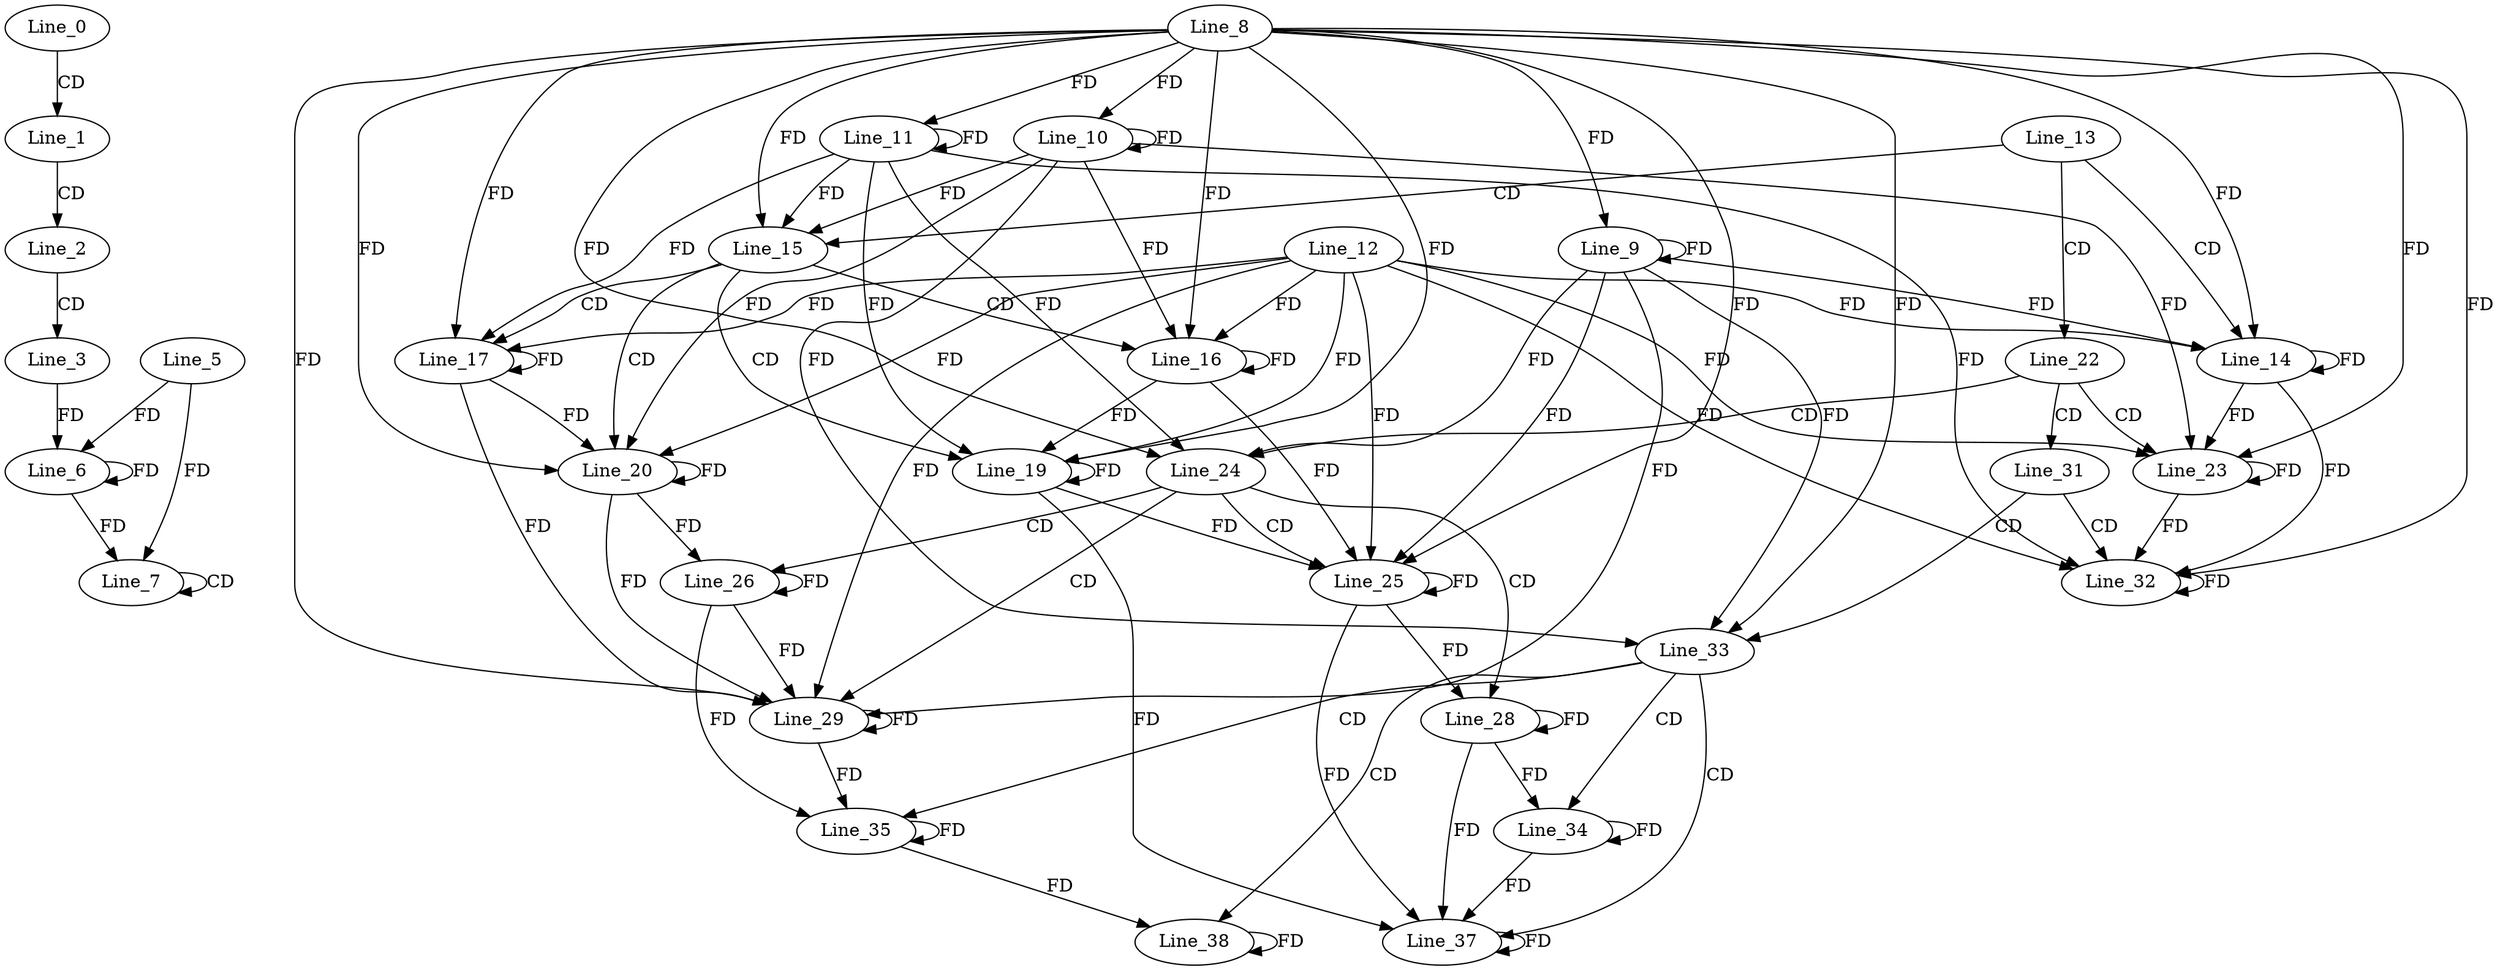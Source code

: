 digraph G {
  Line_0;
  Line_1;
  Line_2;
  Line_3;
  Line_5;
  Line_6;
  Line_6;
  Line_7;
  Line_7;
  Line_8;
  Line_9;
  Line_9;
  Line_10;
  Line_10;
  Line_11;
  Line_11;
  Line_13;
  Line_14;
  Line_12;
  Line_15;
  Line_16;
  Line_17;
  Line_19;
  Line_20;
  Line_22;
  Line_23;
  Line_24;
  Line_25;
  Line_26;
  Line_28;
  Line_29;
  Line_31;
  Line_32;
  Line_33;
  Line_34;
  Line_35;
  Line_37;
  Line_38;
  Line_0 -> Line_1 [ label="CD" ];
  Line_1 -> Line_2 [ label="CD" ];
  Line_2 -> Line_3 [ label="CD" ];
  Line_5 -> Line_6 [ label="FD" ];
  Line_6 -> Line_6 [ label="FD" ];
  Line_3 -> Line_6 [ label="FD" ];
  Line_7 -> Line_7 [ label="CD" ];
  Line_5 -> Line_7 [ label="FD" ];
  Line_6 -> Line_7 [ label="FD" ];
  Line_8 -> Line_9 [ label="FD" ];
  Line_9 -> Line_9 [ label="FD" ];
  Line_8 -> Line_10 [ label="FD" ];
  Line_10 -> Line_10 [ label="FD" ];
  Line_8 -> Line_11 [ label="FD" ];
  Line_11 -> Line_11 [ label="FD" ];
  Line_13 -> Line_14 [ label="CD" ];
  Line_12 -> Line_14 [ label="FD" ];
  Line_14 -> Line_14 [ label="FD" ];
  Line_8 -> Line_14 [ label="FD" ];
  Line_9 -> Line_14 [ label="FD" ];
  Line_13 -> Line_15 [ label="CD" ];
  Line_8 -> Line_15 [ label="FD" ];
  Line_10 -> Line_15 [ label="FD" ];
  Line_11 -> Line_15 [ label="FD" ];
  Line_15 -> Line_16 [ label="CD" ];
  Line_12 -> Line_16 [ label="FD" ];
  Line_16 -> Line_16 [ label="FD" ];
  Line_8 -> Line_16 [ label="FD" ];
  Line_10 -> Line_16 [ label="FD" ];
  Line_15 -> Line_17 [ label="CD" ];
  Line_12 -> Line_17 [ label="FD" ];
  Line_17 -> Line_17 [ label="FD" ];
  Line_8 -> Line_17 [ label="FD" ];
  Line_11 -> Line_17 [ label="FD" ];
  Line_15 -> Line_19 [ label="CD" ];
  Line_12 -> Line_19 [ label="FD" ];
  Line_16 -> Line_19 [ label="FD" ];
  Line_19 -> Line_19 [ label="FD" ];
  Line_8 -> Line_19 [ label="FD" ];
  Line_11 -> Line_19 [ label="FD" ];
  Line_15 -> Line_20 [ label="CD" ];
  Line_12 -> Line_20 [ label="FD" ];
  Line_17 -> Line_20 [ label="FD" ];
  Line_20 -> Line_20 [ label="FD" ];
  Line_8 -> Line_20 [ label="FD" ];
  Line_10 -> Line_20 [ label="FD" ];
  Line_13 -> Line_22 [ label="CD" ];
  Line_22 -> Line_23 [ label="CD" ];
  Line_12 -> Line_23 [ label="FD" ];
  Line_14 -> Line_23 [ label="FD" ];
  Line_23 -> Line_23 [ label="FD" ];
  Line_8 -> Line_23 [ label="FD" ];
  Line_10 -> Line_23 [ label="FD" ];
  Line_22 -> Line_24 [ label="CD" ];
  Line_8 -> Line_24 [ label="FD" ];
  Line_9 -> Line_24 [ label="FD" ];
  Line_11 -> Line_24 [ label="FD" ];
  Line_24 -> Line_25 [ label="CD" ];
  Line_12 -> Line_25 [ label="FD" ];
  Line_16 -> Line_25 [ label="FD" ];
  Line_19 -> Line_25 [ label="FD" ];
  Line_25 -> Line_25 [ label="FD" ];
  Line_8 -> Line_25 [ label="FD" ];
  Line_9 -> Line_25 [ label="FD" ];
  Line_24 -> Line_26 [ label="CD" ];
  Line_20 -> Line_26 [ label="FD" ];
  Line_26 -> Line_26 [ label="FD" ];
  Line_24 -> Line_28 [ label="CD" ];
  Line_25 -> Line_28 [ label="FD" ];
  Line_28 -> Line_28 [ label="FD" ];
  Line_24 -> Line_29 [ label="CD" ];
  Line_12 -> Line_29 [ label="FD" ];
  Line_17 -> Line_29 [ label="FD" ];
  Line_20 -> Line_29 [ label="FD" ];
  Line_26 -> Line_29 [ label="FD" ];
  Line_29 -> Line_29 [ label="FD" ];
  Line_8 -> Line_29 [ label="FD" ];
  Line_9 -> Line_29 [ label="FD" ];
  Line_22 -> Line_31 [ label="CD" ];
  Line_31 -> Line_32 [ label="CD" ];
  Line_12 -> Line_32 [ label="FD" ];
  Line_14 -> Line_32 [ label="FD" ];
  Line_23 -> Line_32 [ label="FD" ];
  Line_32 -> Line_32 [ label="FD" ];
  Line_8 -> Line_32 [ label="FD" ];
  Line_11 -> Line_32 [ label="FD" ];
  Line_31 -> Line_33 [ label="CD" ];
  Line_8 -> Line_33 [ label="FD" ];
  Line_9 -> Line_33 [ label="FD" ];
  Line_10 -> Line_33 [ label="FD" ];
  Line_33 -> Line_34 [ label="CD" ];
  Line_28 -> Line_34 [ label="FD" ];
  Line_34 -> Line_34 [ label="FD" ];
  Line_33 -> Line_35 [ label="CD" ];
  Line_26 -> Line_35 [ label="FD" ];
  Line_29 -> Line_35 [ label="FD" ];
  Line_35 -> Line_35 [ label="FD" ];
  Line_33 -> Line_37 [ label="CD" ];
  Line_19 -> Line_37 [ label="FD" ];
  Line_25 -> Line_37 [ label="FD" ];
  Line_28 -> Line_37 [ label="FD" ];
  Line_34 -> Line_37 [ label="FD" ];
  Line_37 -> Line_37 [ label="FD" ];
  Line_33 -> Line_38 [ label="CD" ];
  Line_35 -> Line_38 [ label="FD" ];
  Line_38 -> Line_38 [ label="FD" ];
}
